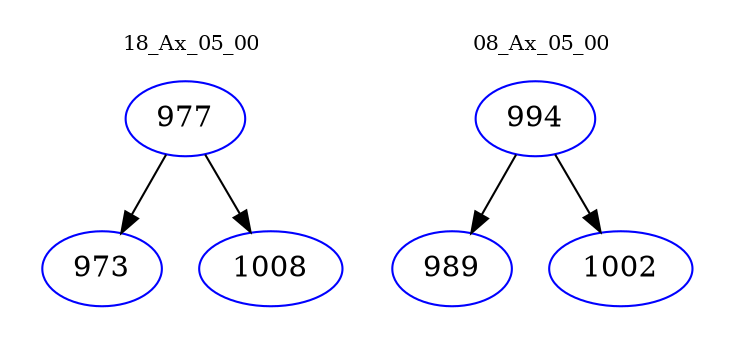 digraph{
subgraph cluster_0 {
color = white
label = "18_Ax_05_00";
fontsize=10;
T0_977 [label="977", color="blue"]
T0_977 -> T0_973 [color="black"]
T0_973 [label="973", color="blue"]
T0_977 -> T0_1008 [color="black"]
T0_1008 [label="1008", color="blue"]
}
subgraph cluster_1 {
color = white
label = "08_Ax_05_00";
fontsize=10;
T1_994 [label="994", color="blue"]
T1_994 -> T1_989 [color="black"]
T1_989 [label="989", color="blue"]
T1_994 -> T1_1002 [color="black"]
T1_1002 [label="1002", color="blue"]
}
}
